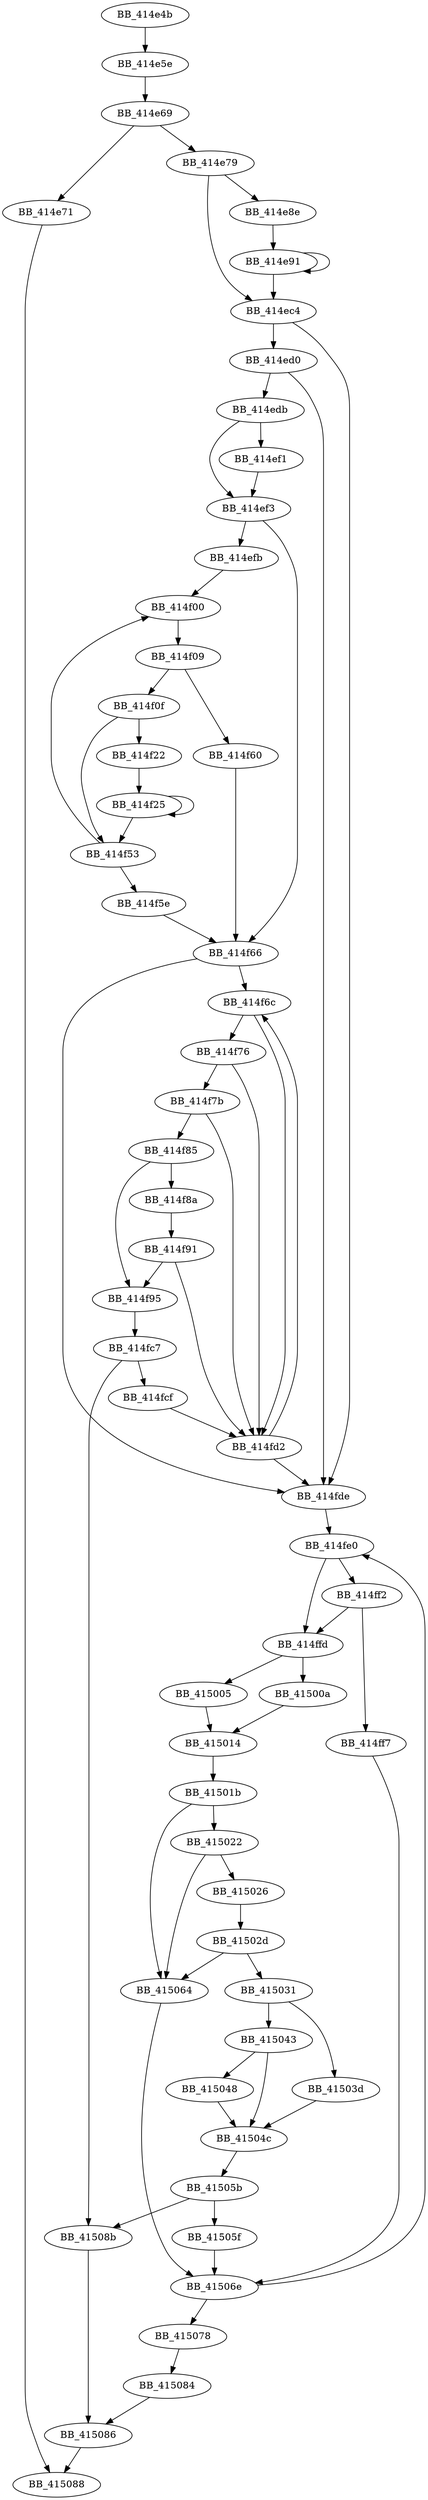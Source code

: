 DiGraph __ioinit{
BB_414e4b->BB_414e5e
BB_414e5e->BB_414e69
BB_414e69->BB_414e71
BB_414e69->BB_414e79
BB_414e71->BB_415088
BB_414e79->BB_414e8e
BB_414e79->BB_414ec4
BB_414e8e->BB_414e91
BB_414e91->BB_414e91
BB_414e91->BB_414ec4
BB_414ec4->BB_414ed0
BB_414ec4->BB_414fde
BB_414ed0->BB_414edb
BB_414ed0->BB_414fde
BB_414edb->BB_414ef1
BB_414edb->BB_414ef3
BB_414ef1->BB_414ef3
BB_414ef3->BB_414efb
BB_414ef3->BB_414f66
BB_414efb->BB_414f00
BB_414f00->BB_414f09
BB_414f09->BB_414f0f
BB_414f09->BB_414f60
BB_414f0f->BB_414f22
BB_414f0f->BB_414f53
BB_414f22->BB_414f25
BB_414f25->BB_414f25
BB_414f25->BB_414f53
BB_414f53->BB_414f00
BB_414f53->BB_414f5e
BB_414f5e->BB_414f66
BB_414f60->BB_414f66
BB_414f66->BB_414f6c
BB_414f66->BB_414fde
BB_414f6c->BB_414f76
BB_414f6c->BB_414fd2
BB_414f76->BB_414f7b
BB_414f76->BB_414fd2
BB_414f7b->BB_414f85
BB_414f7b->BB_414fd2
BB_414f85->BB_414f8a
BB_414f85->BB_414f95
BB_414f8a->BB_414f91
BB_414f91->BB_414f95
BB_414f91->BB_414fd2
BB_414f95->BB_414fc7
BB_414fc7->BB_414fcf
BB_414fc7->BB_41508b
BB_414fcf->BB_414fd2
BB_414fd2->BB_414f6c
BB_414fd2->BB_414fde
BB_414fde->BB_414fe0
BB_414fe0->BB_414ff2
BB_414fe0->BB_414ffd
BB_414ff2->BB_414ff7
BB_414ff2->BB_414ffd
BB_414ff7->BB_41506e
BB_414ffd->BB_415005
BB_414ffd->BB_41500a
BB_415005->BB_415014
BB_41500a->BB_415014
BB_415014->BB_41501b
BB_41501b->BB_415022
BB_41501b->BB_415064
BB_415022->BB_415026
BB_415022->BB_415064
BB_415026->BB_41502d
BB_41502d->BB_415031
BB_41502d->BB_415064
BB_415031->BB_41503d
BB_415031->BB_415043
BB_41503d->BB_41504c
BB_415043->BB_415048
BB_415043->BB_41504c
BB_415048->BB_41504c
BB_41504c->BB_41505b
BB_41505b->BB_41505f
BB_41505b->BB_41508b
BB_41505f->BB_41506e
BB_415064->BB_41506e
BB_41506e->BB_414fe0
BB_41506e->BB_415078
BB_415078->BB_415084
BB_415084->BB_415086
BB_415086->BB_415088
BB_41508b->BB_415086
}
